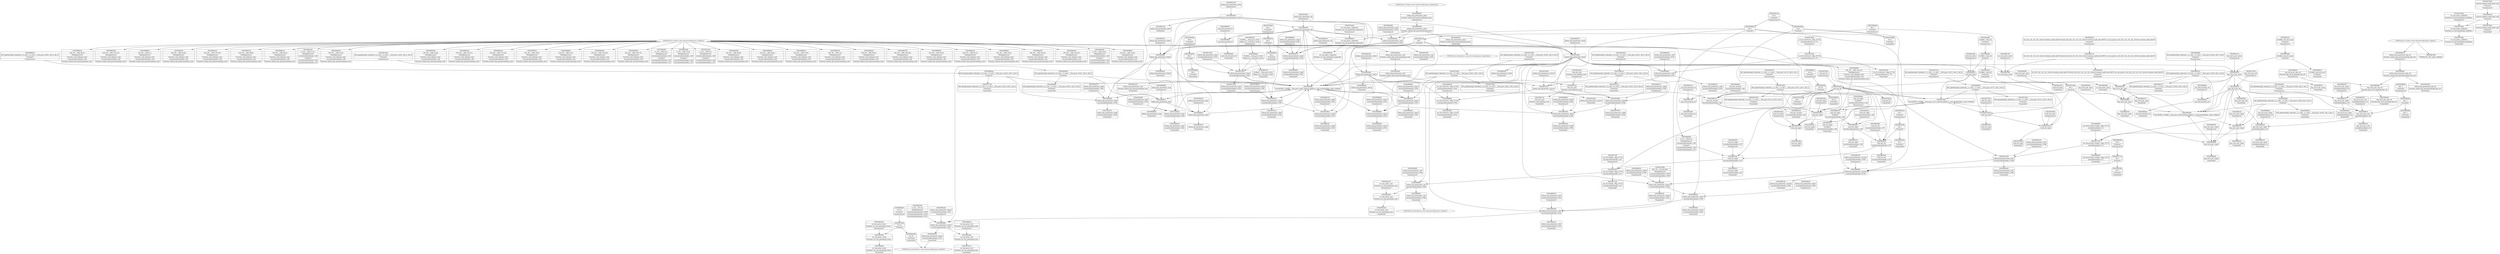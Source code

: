 digraph {
	CE0x5968280 [shape=record,shape=Mrecord,label="{CE0x5968280|i64*_getelementptr_inbounds_(_2_x_i64_,_2_x_i64_*___llvm_gcov_ctr422,_i64_0,_i64_0)|*Constant*|*SummSource*}"]
	CE0x5991bb0 [shape=record,shape=Mrecord,label="{CE0x5991bb0|i32_0|*Constant*}"]
	CE0x7018250 [shape=record,shape=Mrecord,label="{CE0x7018250|selinux_key_permission:_tmp7|security/selinux/hooks.c,5784}"]
	CE0x597d050 [shape=record,shape=Mrecord,label="{CE0x597d050|cred_sid:_tmp1|*SummSource*}"]
	CE0x5998f00 [shape=record,shape=Mrecord,label="{CE0x5998f00|_ret_i32_%retval.0,_!dbg_!27729|security/selinux/hooks.c,5792}"]
	CE0x599a260 [shape=record,shape=Mrecord,label="{CE0x599a260|selinux_key_permission:_call1|security/selinux/hooks.c,5788|*SummSink*}"]
	CE0x59b2d40 [shape=record,shape=Mrecord,label="{CE0x59b2d40|cred_sid:_tmp4|*LoadInst*|security/selinux/hooks.c,196|*SummSource*}"]
	CE0x5985220 [shape=record,shape=Mrecord,label="{CE0x5985220|selinux_key_permission:_cmp|security/selinux/hooks.c,5783}"]
	CE0x5971d50 [shape=record,shape=Mrecord,label="{CE0x5971d50|key_ref_to_ptr:_bb|*SummSource*}"]
	CE0x5995fa0 [shape=record,shape=Mrecord,label="{CE0x5995fa0|selinux_key_permission:_call3|security/selinux/hooks.c,5791}"]
	CE0x596ccd0 [shape=record,shape=Mrecord,label="{CE0x596ccd0|avc_has_perm:_ssid|Function::avc_has_perm&Arg::ssid::|*SummSink*}"]
	CE0x59b8d40 [shape=record,shape=Mrecord,label="{CE0x59b8d40|_call_void_mcount()_#3}"]
	CE0x59b5de0 [shape=record,shape=Mrecord,label="{CE0x59b5de0|i64*_getelementptr_inbounds_(_2_x_i64_,_2_x_i64_*___llvm_gcov_ctr422,_i64_0,_i64_1)|*Constant*}"]
	CE0x5985f10 [shape=record,shape=Mrecord,label="{CE0x5985f10|i32_22|*Constant*|*SummSink*}"]
	CE0x59b9160 [shape=record,shape=Mrecord,label="{CE0x59b9160|key_ref_to_ptr:_tmp4|include/linux/key.h,116|*SummSource*}"]
	CE0x59b58c0 [shape=record,shape=Mrecord,label="{CE0x59b58c0|key_ref_to_ptr:_tmp1}"]
	CE0x762a570 [shape=record,shape=Mrecord,label="{CE0x762a570|selinux_key_permission:_tmp6|security/selinux/hooks.c,5784|*SummSource*}"]
	"CONST[source:1(input),value:2(dynamic)][purpose:{object}]"
	CE0x5991d70 [shape=record,shape=Mrecord,label="{CE0x5991d70|cred_sid:_tmp3}"]
	CE0x5964ae0 [shape=record,shape=Mrecord,label="{CE0x5964ae0|i64_1|*Constant*|*SummSource*}"]
	CE0x5965ab0 [shape=record,shape=Mrecord,label="{CE0x5965ab0|COLLAPSED:_GCMRE___llvm_gcov_ctr421_internal_global_6_x_i64_zeroinitializer:_elem_0:default:}"]
	CE0x5991430 [shape=record,shape=Mrecord,label="{CE0x5991430|i64*_getelementptr_inbounds_(_2_x_i64_,_2_x_i64_*___llvm_gcov_ctr131,_i64_0,_i64_1)|*Constant*|*SummSource*}"]
	CE0x5985e50 [shape=record,shape=Mrecord,label="{CE0x5985e50|i32_22|*Constant*}"]
	CE0x5995780 [shape=record,shape=Mrecord,label="{CE0x5995780|0:_i32,_:_CR_0,4_|*MultipleSource*|security/selinux/hooks.c,5789|security/selinux/hooks.c,5789|security/selinux/hooks.c,5791}"]
	CE0x597eb30 [shape=record,shape=Mrecord,label="{CE0x597eb30|i64*_getelementptr_inbounds_(_6_x_i64_,_6_x_i64_*___llvm_gcov_ctr421,_i64_0,_i64_0)|*Constant*|*SummSource*}"]
	CE0x596d370 [shape=record,shape=Mrecord,label="{CE0x596d370|i64_2|*Constant*}"]
	CE0x5970e10 [shape=record,shape=Mrecord,label="{CE0x5970e10|selinux_key_permission:_tmp4|security/selinux/hooks.c,5783|*SummSink*}"]
	CE0x596fd70 [shape=record,shape=Mrecord,label="{CE0x596fd70|GLOBAL:_key_ref_to_ptr|*Constant*|*SummSink*}"]
	CE0x59960d0 [shape=record,shape=Mrecord,label="{CE0x59960d0|selinux_key_permission:_call3|security/selinux/hooks.c,5791|*SummSource*}"]
	CE0x59b8ec0 [shape=record,shape=Mrecord,label="{CE0x59b8ec0|_call_void_mcount()_#3|*SummSink*}"]
	CE0x596c530 [shape=record,shape=Mrecord,label="{CE0x596c530|selinux_key_permission:_tmp5|security/selinux/hooks.c,5783|*SummSource*}"]
	CE0x5983380 [shape=record,shape=Mrecord,label="{CE0x5983380|avc_has_perm:_entry}"]
	CE0x59b3e40 [shape=record,shape=Mrecord,label="{CE0x59b3e40|i32_1|*Constant*|*SummSink*}"]
	CE0x5963d90 [shape=record,shape=Mrecord,label="{CE0x5963d90|selinux_key_permission:_cmp|security/selinux/hooks.c,5783|*SummSource*}"]
	CE0x59921c0 [shape=record,shape=Mrecord,label="{CE0x59921c0|_call_void_mcount()_#3|*SummSource*}"]
	CE0x59b8720 [shape=record,shape=Mrecord,label="{CE0x59b8720|key_ref_to_ptr:_tmp4|include/linux/key.h,116}"]
	CE0x597c830 [shape=record,shape=Mrecord,label="{CE0x597c830|i64*_getelementptr_inbounds_(_2_x_i64_,_2_x_i64_*___llvm_gcov_ctr131,_i64_0,_i64_1)|*Constant*|*SummSink*}"]
	CE0x59758e0 [shape=record,shape=Mrecord,label="{CE0x59758e0|i64_2|*Constant*|*SummSource*}"]
	CE0x596c280 [shape=record,shape=Mrecord,label="{CE0x596c280|4:_i32,_:_CRE_12,16_|*MultipleSource*|security/selinux/hooks.c,196|*LoadInst*|security/selinux/hooks.c,196|security/selinux/hooks.c,197}"]
	CE0x59b6ba0 [shape=record,shape=Mrecord,label="{CE0x59b6ba0|key_ref_to_ptr:_tmp5|include/linux/key.h,116|*SummSource*}"]
	CE0x59a0d80 [shape=record,shape=Mrecord,label="{CE0x59a0d80|GLOBAL:_cred_sid|*Constant*|*SummSource*}"]
	CE0x59b5e50 [shape=record,shape=Mrecord,label="{CE0x59b5e50|i64*_getelementptr_inbounds_(_2_x_i64_,_2_x_i64_*___llvm_gcov_ctr422,_i64_0,_i64_1)|*Constant*|*SummSource*}"]
	CE0x59b8900 [shape=record,shape=Mrecord,label="{CE0x59b8900|key_ref_to_ptr:_tmp3}"]
	CE0x59790c0 [shape=record,shape=Mrecord,label="{CE0x59790c0|cred_sid:_bb|*SummSource*}"]
	CE0x59b5070 [shape=record,shape=Mrecord,label="{CE0x59b5070|i64*_getelementptr_inbounds_(_2_x_i64_,_2_x_i64_*___llvm_gcov_ctr422,_i64_0,_i64_0)|*Constant*}"]
	CE0x5970c30 [shape=record,shape=Mrecord,label="{CE0x5970c30|i64_1|*Constant*|*SummSink*}"]
	CE0x5974290 [shape=record,shape=Mrecord,label="{CE0x5974290|COLLAPSED:_GCMRE___llvm_gcov_ctr131_internal_global_2_x_i64_zeroinitializer:_elem_0:default:}"]
	CE0x5969c00 [shape=record,shape=Mrecord,label="{CE0x5969c00|selinux_key_permission:_tmp10|security/selinux/hooks.c,5789|*SummSink*}"]
	CE0x5964820 [shape=record,shape=Mrecord,label="{CE0x5964820|_call_void_mcount()_#3}"]
	CE0x598a400 [shape=record,shape=Mrecord,label="{CE0x598a400|128:_i8*,_:_CRE_72,80_|*MultipleSource*|Function::cred_sid&Arg::cred::|security/selinux/hooks.c,196|Function::selinux_key_permission&Arg::cred::}"]
	CE0x59b50e0 [shape=record,shape=Mrecord,label="{CE0x59b50e0|key_ref_to_ptr:_bb|*SummSink*}"]
	CE0x59b8970 [shape=record,shape=Mrecord,label="{CE0x59b8970|key_ref_to_ptr:_tmp3|*SummSource*}"]
	CE0x597eee0 [shape=record,shape=Mrecord,label="{CE0x597eee0|selinux_key_permission:_if.end}"]
	CE0x5961690 [shape=record,shape=Mrecord,label="{CE0x5961690|selinux_key_permission:_bb}"]
	CE0x59639a0 [shape=record,shape=Mrecord,label="{CE0x59639a0|selinux_key_permission:_tmp1|*SummSource*}"]
	CE0x59634d0 [shape=record,shape=Mrecord,label="{CE0x59634d0|selinux_key_permission:_return}"]
	CE0x596fe00 [shape=record,shape=Mrecord,label="{CE0x596fe00|selinux_key_permission:_key_ref|Function::selinux_key_permission&Arg::key_ref::}"]
	CE0x59b62e0 [shape=record,shape=Mrecord,label="{CE0x59b62e0|i64_-2|*Constant*}"]
	CE0x5990ea0 [shape=record,shape=Mrecord,label="{CE0x5990ea0|avc_has_perm:_tsid|Function::avc_has_perm&Arg::tsid::|*SummSource*}"]
	CE0x5989360 [shape=record,shape=Mrecord,label="{CE0x5989360|128:_i8*,_:_CRE_24,28_|*MultipleSource*|Function::cred_sid&Arg::cred::|security/selinux/hooks.c,196|Function::selinux_key_permission&Arg::cred::}"]
	CE0x59b4f10 [shape=record,shape=Mrecord,label="{CE0x59b4f10|cred_sid:_tmp6|security/selinux/hooks.c,197|*SummSink*}"]
	CE0x5972be0 [shape=record,shape=Mrecord,label="{CE0x5972be0|_ret_i32_%retval.0,_!dbg_!27728|security/selinux/avc.c,775|*SummSource*}"]
	CE0x5998e90 [shape=record,shape=Mrecord,label="{CE0x5998e90|i64*_getelementptr_inbounds_(_2_x_i64_,_2_x_i64_*___llvm_gcov_ctr131,_i64_0,_i64_0)|*Constant*}"]
	CE0x59667a0 [shape=record,shape=Mrecord,label="{CE0x59667a0|GLOBAL:___llvm_gcov_ctr421|Global_var:__llvm_gcov_ctr421|*SummSink*}"]
	CE0x5971bc0 [shape=record,shape=Mrecord,label="{CE0x5971bc0|selinux_key_permission:_tmp3|security/selinux/hooks.c,5783}"]
	CE0x5992290 [shape=record,shape=Mrecord,label="{CE0x5992290|_call_void_mcount()_#3|*SummSink*}"]
	CE0x59b5170 [shape=record,shape=Mrecord,label="{CE0x59b5170|i64*_getelementptr_inbounds_(_2_x_i64_,_2_x_i64_*___llvm_gcov_ctr422,_i64_0,_i64_0)|*Constant*|*SummSink*}"]
	CE0x59651c0 [shape=record,shape=Mrecord,label="{CE0x59651c0|i64_1|*Constant*}"]
	CE0x59a3210 [shape=record,shape=Mrecord,label="{CE0x59a3210|selinux_key_permission:_cred|Function::selinux_key_permission&Arg::cred::|*SummSink*}"]
	CE0x59804e0 [shape=record,shape=Mrecord,label="{CE0x59804e0|selinux_key_permission:_tmp7|security/selinux/hooks.c,5784|*SummSink*}"]
	CE0x5968e40 [shape=record,shape=Mrecord,label="{CE0x5968e40|_call_void_mcount()_#3|*SummSource*}"]
	CE0x5995470 [shape=record,shape=Mrecord,label="{CE0x5995470|selinux_key_permission:_sid2|security/selinux/hooks.c,5791|*SummSource*}"]
	CE0x5983090 [shape=record,shape=Mrecord,label="{CE0x5983090|i16_43|*Constant*|*SummSink*}"]
	CE0x59b6c30 [shape=record,shape=Mrecord,label="{CE0x59b6c30|key_ref_to_ptr:_tmp5|include/linux/key.h,116|*SummSink*}"]
	CE0x5963840 [shape=record,shape=Mrecord,label="{CE0x5963840|i64_0|*Constant*|*SummSource*}"]
	CE0x5985640 [shape=record,shape=Mrecord,label="{CE0x5985640|selinux_key_permission:_tmp|*SummSink*}"]
	CE0x5976790 [shape=record,shape=Mrecord,label="{CE0x5976790|selinux_key_permission:_tmp8|security/selinux/hooks.c,5786|*SummSink*}"]
	CE0x599e8f0 [shape=record,shape=Mrecord,label="{CE0x599e8f0|selinux_key_permission:_call|security/selinux/hooks.c,5786}"]
	CE0x59952d0 [shape=record,shape=Mrecord,label="{CE0x59952d0|selinux_key_permission:_sid2|security/selinux/hooks.c,5791}"]
	CE0x598ab40 [shape=record,shape=Mrecord,label="{CE0x598ab40|128:_i8*,_:_CRE_104,112_|*MultipleSource*|Function::cred_sid&Arg::cred::|security/selinux/hooks.c,196|Function::selinux_key_permission&Arg::cred::}"]
	CE0x599a180 [shape=record,shape=Mrecord,label="{CE0x599a180|selinux_key_permission:_call1|security/selinux/hooks.c,5788|*SummSource*}"]
	CE0x597a1e0 [shape=record,shape=Mrecord,label="{CE0x597a1e0|i64*_getelementptr_inbounds_(_2_x_i64_,_2_x_i64_*___llvm_gcov_ctr131,_i64_0,_i64_0)|*Constant*|*SummSource*}"]
	CE0x598ad10 [shape=record,shape=Mrecord,label="{CE0x598ad10|128:_i8*,_:_CRE_112,120_|*MultipleSource*|Function::cred_sid&Arg::cred::|security/selinux/hooks.c,196|Function::selinux_key_permission&Arg::cred::}"]
	CE0x5964b90 [shape=record,shape=Mrecord,label="{CE0x5964b90|_call_void_mcount()_#3|*SummSink*}"]
	CE0x762a470 [shape=record,shape=Mrecord,label="{CE0x762a470|selinux_key_permission:_tmp6|security/selinux/hooks.c,5784|*SummSink*}"]
	CE0x595a550 [shape=record,shape=Mrecord,label="{CE0x595a550|selinux_key_permission:_key_ref|Function::selinux_key_permission&Arg::key_ref::|*SummSink*}"]
	CE0x59b3040 [shape=record,shape=Mrecord,label="{CE0x59b3040|cred_sid:_sid|security/selinux/hooks.c,197|*SummSource*}"]
	CE0x5989750 [shape=record,shape=Mrecord,label="{CE0x5989750|128:_i8*,_:_CRE_36,40_|*MultipleSource*|Function::cred_sid&Arg::cred::|security/selinux/hooks.c,196|Function::selinux_key_permission&Arg::cred::}"]
	CE0x59b8a80 [shape=record,shape=Mrecord,label="{CE0x59b8a80|key_ref_to_ptr:_tmp3|*SummSink*}"]
	CE0x5982f20 [shape=record,shape=Mrecord,label="{CE0x5982f20|i16_43|*Constant*|*SummSource*}"]
	CE0x5966500 [shape=record,shape=Mrecord,label="{CE0x5966500|selinux_key_permission:_perm|Function::selinux_key_permission&Arg::perm::|*SummSource*}"]
	CE0x5969a60 [shape=record,shape=Mrecord,label="{CE0x5969a60|selinux_key_permission:_tmp10|security/selinux/hooks.c,5789}"]
	CE0x599c560 [shape=record,shape=Mrecord,label="{CE0x599c560|selinux_key_permission:_tmp9|security/selinux/hooks.c,5786}"]
	CE0x5972860 [shape=record,shape=Mrecord,label="{CE0x5972860|avc_has_perm:_auditdata|Function::avc_has_perm&Arg::auditdata::|*SummSink*}"]
	CE0x5968f60 [shape=record,shape=Mrecord,label="{CE0x5968f60|_ret_%struct.key*_%tmp5,_!dbg_!27715|include/linux/key.h,116|*SummSource*}"]
	CE0x5978af0 [shape=record,shape=Mrecord,label="{CE0x5978af0|_ret_i32_%retval.0,_!dbg_!27729|security/selinux/hooks.c,5792|*SummSink*}"]
	CE0x5984060 [shape=record,shape=Mrecord,label="{CE0x5984060|GLOBAL:_key_ref_to_ptr|*Constant*}"]
	CE0x5986860 [shape=record,shape=Mrecord,label="{CE0x5986860|128:_i8*,_:_CRE_8,16_|*MultipleSource*|Function::cred_sid&Arg::cred::|security/selinux/hooks.c,196|Function::selinux_key_permission&Arg::cred::}"]
	CE0x5962670 [shape=record,shape=Mrecord,label="{CE0x5962670|selinux_key_permission:_if.end|*SummSource*}"]
	CE0x59711f0 [shape=record,shape=Mrecord,label="{CE0x59711f0|_ret_i32_%tmp6,_!dbg_!27716|security/selinux/hooks.c,197|*SummSource*}"]
	CE0x596fc10 [shape=record,shape=Mrecord,label="{CE0x596fc10|GLOBAL:_key_ref_to_ptr|*Constant*|*SummSource*}"]
	CE0x59b5850 [shape=record,shape=Mrecord,label="{CE0x59b5850|i64*_getelementptr_inbounds_(_2_x_i64_,_2_x_i64_*___llvm_gcov_ctr422,_i64_0,_i64_1)|*Constant*|*SummSink*}"]
	CE0x5966ef0 [shape=record,shape=Mrecord,label="{CE0x5966ef0|key_ref_to_ptr:_key_ref|Function::key_ref_to_ptr&Arg::key_ref::|*SummSink*}"]
	CE0x5984190 [shape=record,shape=Mrecord,label="{CE0x5984190|key_ref_to_ptr:_entry}"]
	CE0x59691a0 [shape=record,shape=Mrecord,label="{CE0x59691a0|selinux_key_permission:_key_ref|Function::selinux_key_permission&Arg::key_ref::|*SummSource*}"]
	CE0x5998450 [shape=record,shape=Mrecord,label="{CE0x5998450|selinux_key_permission:_tmp13|security/selinux/hooks.c,5792|*SummSource*}"]
	CE0x59b57c0 [shape=record,shape=Mrecord,label="{CE0x59b57c0|key_ref_to_ptr:_tmp|*SummSink*}"]
	CE0x596fe70 [shape=record,shape=Mrecord,label="{CE0x596fe70|key_ref_to_ptr:_entry|*SummSink*}"]
	CE0x5986130 [shape=record,shape=Mrecord,label="{CE0x5986130|i32_1|*Constant*|*SummSource*}"]
	CE0x596cc30 [shape=record,shape=Mrecord,label="{CE0x596cc30|avc_has_perm:_ssid|Function::avc_has_perm&Arg::ssid::|*SummSource*}"]
	CE0x595ab50 [shape=record,shape=Mrecord,label="{CE0x595ab50|i64_0|*Constant*}"]
	CE0x59b4c50 [shape=record,shape=Mrecord,label="{CE0x59b4c50|key_ref_to_ptr:_bb}"]
	"CONST[source:1(input),value:2(dynamic)][purpose:{subject}]"
	CE0x59958b0 [shape=record,shape=Mrecord,label="{CE0x59958b0|selinux_key_permission:_tmp12|security/selinux/hooks.c,5791}"]
	CE0x5970630 [shape=record,shape=Mrecord,label="{CE0x5970630|selinux_key_permission:_bb|*SummSource*}"]
	CE0x5983760 [shape=record,shape=Mrecord,label="{CE0x5983760|avc_has_perm:_entry|*SummSource*}"]
	CE0x5986260 [shape=record,shape=Mrecord,label="{CE0x5986260|cred_sid:_security|security/selinux/hooks.c,196|*SummSource*}"]
	CE0x59919a0 [shape=record,shape=Mrecord,label="{CE0x59919a0|cred_sid:_tmp2|*SummSink*}"]
	CE0x59b6460 [shape=record,shape=Mrecord,label="{CE0x59b6460|i64_-2|*Constant*|*SummSource*}"]
	CE0x595b650 [shape=record,shape=Mrecord,label="{CE0x595b650|i64_0|*Constant*|*SummSink*}"]
	CE0x59b2600 [shape=record,shape=Mrecord,label="{CE0x59b2600|128:_i8*,_:_CRE_152,160_|*MultipleSource*|Function::cred_sid&Arg::cred::|security/selinux/hooks.c,196|Function::selinux_key_permission&Arg::cred::}"]
	CE0x59b3cc0 [shape=record,shape=Mrecord,label="{CE0x59b3cc0|cred_sid:_tmp5|security/selinux/hooks.c,196|*SummSink*}"]
	CE0x59b29a0 [shape=record,shape=Mrecord,label="{CE0x59b29a0|128:_i8*,_:_CRE_168,176_|*MultipleSource*|Function::cred_sid&Arg::cred::|security/selinux/hooks.c,196|Function::selinux_key_permission&Arg::cred::}"]
	CE0x5961c00 [shape=record,shape=Mrecord,label="{CE0x5961c00|selinux_key_permission:_entry|*SummSink*}"]
	CE0x59b9200 [shape=record,shape=Mrecord,label="{CE0x59b9200|key_ref_to_ptr:_tmp4|include/linux/key.h,116|*SummSink*}"]
	CE0x5972960 [shape=record,shape=Mrecord,label="{CE0x5972960|avc_has_perm:_auditdata|Function::avc_has_perm&Arg::auditdata::}"]
	CE0x597a840 [shape=record,shape=Mrecord,label="{CE0x597a840|i64*_getelementptr_inbounds_(_6_x_i64_,_6_x_i64_*___llvm_gcov_ctr421,_i64_0,_i64_5)|*Constant*}"]
	CE0x59717b0 [shape=record,shape=Mrecord,label="{CE0x59717b0|i64*_getelementptr_inbounds_(_6_x_i64_,_6_x_i64_*___llvm_gcov_ctr421,_i64_0,_i64_3)|*Constant*|*SummSink*}"]
	CE0x598b0b0 [shape=record,shape=Mrecord,label="{CE0x598b0b0|128:_i8*,_:_CRE_128,136_|*MultipleSource*|Function::cred_sid&Arg::cred::|security/selinux/hooks.c,196|Function::selinux_key_permission&Arg::cred::}"]
	CE0x5968810 [shape=record,shape=Mrecord,label="{CE0x5968810|selinux_key_permission:_tmp}"]
	CE0x59a2070 [shape=record,shape=Mrecord,label="{CE0x59a2070|cred_sid:_entry|*SummSink*}"]
	CE0x597a400 [shape=record,shape=Mrecord,label="{CE0x597a400|selinux_key_permission:_retval.0|*SummSource*}"]
	CE0x5965060 [shape=record,shape=Mrecord,label="{CE0x5965060|selinux_key_permission:_perm|Function::selinux_key_permission&Arg::perm::}"]
	CE0x5968d90 [shape=record,shape=Mrecord,label="{CE0x5968d90|selinux_key_permission:_tmp|*SummSource*}"]
	CE0x5976de0 [shape=record,shape=Mrecord,label="{CE0x5976de0|i32_0|*Constant*|*SummSink*}"]
	CE0x59688c0 [shape=record,shape=Mrecord,label="{CE0x59688c0|selinux_key_permission:_tmp1}"]
	CE0x596b950 [shape=record,shape=Mrecord,label="{CE0x596b950|i64*_getelementptr_inbounds_(_6_x_i64_,_6_x_i64_*___llvm_gcov_ctr421,_i64_0,_i64_0)|*Constant*}"]
	CE0x599d6f0 [shape=record,shape=Mrecord,label="{CE0x599d6f0|selinux_key_permission:_tmp9|security/selinux/hooks.c,5786|*SummSource*}"]
	CE0x5992150 [shape=record,shape=Mrecord,label="{CE0x5992150|_call_void_mcount()_#3}"]
	CE0x599fb00 [shape=record,shape=Mrecord,label="{CE0x599fb00|selinux_key_permission:_call|security/selinux/hooks.c,5786|*SummSink*}"]
	CE0x596a3c0 [shape=record,shape=Mrecord,label="{CE0x596a3c0|selinux_key_permission:_sid2|security/selinux/hooks.c,5791|*SummSink*}"]
	CE0x597d290 [shape=record,shape=Mrecord,label="{CE0x597d290|cred_sid:_tmp1|*SummSink*}"]
	CE0x59b8330 [shape=record,shape=Mrecord,label="{CE0x59b8330|key_ref_to_ptr:_tmp2}"]
	CE0x596ce60 [shape=record,shape=Mrecord,label="{CE0x596ce60|avc_has_perm:_tclass|Function::avc_has_perm&Arg::tclass::}"]
	CE0x59860c0 [shape=record,shape=Mrecord,label="{CE0x59860c0|i32_22|*Constant*|*SummSource*}"]
	CE0x59a31a0 [shape=record,shape=Mrecord,label="{CE0x59a31a0|cred_sid:_cred|Function::cred_sid&Arg::cred::}"]
	CE0x59b8db0 [shape=record,shape=Mrecord,label="{CE0x59b8db0|_call_void_mcount()_#3|*SummSource*}"]
	CE0x5966d80 [shape=record,shape=Mrecord,label="{CE0x5966d80|key_ref_to_ptr:_key_ref|Function::key_ref_to_ptr&Arg::key_ref::}"]
	CE0x5961300 [shape=record,shape=Mrecord,label="{CE0x5961300|selinux_key_permission:_entry|*SummSource*}"]
	CE0x5994fe0 [shape=record,shape=Mrecord,label="{CE0x5994fe0|selinux_key_permission:_tmp11|security/selinux/hooks.c,5789|*SummSink*}"]
	CE0x597c8a0 [shape=record,shape=Mrecord,label="{CE0x597c8a0|i64_1|*Constant*}"]
	CE0x59b7080 [shape=record,shape=Mrecord,label="{CE0x59b7080|VOIDTB_TE:_CE2:_elem_0:default:}"]
	CE0x596bdf0 [shape=record,shape=Mrecord,label="{CE0x596bdf0|4:_i32,_:_CRE_8,12_|*MultipleSource*|security/selinux/hooks.c,196|*LoadInst*|security/selinux/hooks.c,196|security/selinux/hooks.c,197}"]
	CE0x59b5b20 [shape=record,shape=Mrecord,label="{CE0x59b5b20|key_ref_to_ptr:_tmp1|*SummSink*}"]
	CE0x596c7c0 [shape=record,shape=Mrecord,label="{CE0x596c7c0|cred_sid:_cred|Function::cred_sid&Arg::cred::|*SummSink*}"]
	CE0x597c910 [shape=record,shape=Mrecord,label="{CE0x597c910|cred_sid:_tmp1}"]
	CE0x596cb60 [shape=record,shape=Mrecord,label="{CE0x596cb60|avc_has_perm:_ssid|Function::avc_has_perm&Arg::ssid::}"]
	CE0x5966d10 [shape=record,shape=Mrecord,label="{CE0x5966d10|key_ref_to_ptr:_key_ref|Function::key_ref_to_ptr&Arg::key_ref::|*SummSource*}"]
	CE0x59b3460 [shape=record,shape=Mrecord,label="{CE0x59b3460|4:_i32,_:_CRE_16,20_|*MultipleSource*|security/selinux/hooks.c,196|*LoadInst*|security/selinux/hooks.c,196|security/selinux/hooks.c,197}"]
	CE0x5971dc0 [shape=record,shape=Mrecord,label="{CE0x5971dc0|4:_i32,_:_CRE_0,4_|*MultipleSource*|security/selinux/hooks.c,196|*LoadInst*|security/selinux/hooks.c,196|security/selinux/hooks.c,197}"]
	CE0x598a5d0 [shape=record,shape=Mrecord,label="{CE0x598a5d0|128:_i8*,_:_CRE_80,88_|*MultipleSource*|Function::cred_sid&Arg::cred::|security/selinux/hooks.c,196|Function::selinux_key_permission&Arg::cred::}"]
	CE0x599a110 [shape=record,shape=Mrecord,label="{CE0x599a110|key_ref_to_ptr:_entry|*SummSource*}"]
	CE0x5989920 [shape=record,shape=Mrecord,label="{CE0x5989920|128:_i8*,_:_CRE_40,44_|*MultipleSource*|Function::cred_sid&Arg::cred::|security/selinux/hooks.c,196|Function::selinux_key_permission&Arg::cred::}"]
	CE0x5986d10 [shape=record,shape=Mrecord,label="{CE0x5986d10|128:_i8*,_:_CRE_16,20_|*MultipleSource*|Function::cred_sid&Arg::cred::|security/selinux/hooks.c,196|Function::selinux_key_permission&Arg::cred::}"]
	CE0x59b6760 [shape=record,shape=Mrecord,label="{CE0x59b6760|key_ref_to_ptr:_and|include/linux/key.h,116|*SummSource*}"]
	CE0x5986780 [shape=record,shape=Mrecord,label="{CE0x5986780|128:_i8*,_:_CRE_4,8_|*MultipleSource*|Function::cred_sid&Arg::cred::|security/selinux/hooks.c,196|Function::selinux_key_permission&Arg::cred::}"]
	CE0x598a060 [shape=record,shape=Mrecord,label="{CE0x598a060|128:_i8*,_:_CRE_56,64_|*MultipleSource*|Function::cred_sid&Arg::cred::|security/selinux/hooks.c,196|Function::selinux_key_permission&Arg::cred::}"]
	CE0x59655e0 [shape=record,shape=Mrecord,label="{CE0x59655e0|selinux_key_permission:_if.then|*SummSource*}"]
	CE0x5969b30 [shape=record,shape=Mrecord,label="{CE0x5969b30|selinux_key_permission:_tmp10|security/selinux/hooks.c,5789|*SummSource*}"]
	CE0x5976800 [shape=record,shape=Mrecord,label="{CE0x5976800|selinux_key_permission:_tmp8|security/selinux/hooks.c,5786}"]
	CE0x59b6a20 [shape=record,shape=Mrecord,label="{CE0x59b6a20|key_ref_to_ptr:_tmp5|include/linux/key.h,116}"]
	CE0x5256030 [shape=record,shape=Mrecord,label="{CE0x5256030|i64*_getelementptr_inbounds_(_6_x_i64_,_6_x_i64_*___llvm_gcov_ctr421,_i64_0,_i64_4)|*Constant*|*SummSource*}"]
	CE0x597d3f0 [shape=record,shape=Mrecord,label="{CE0x597d3f0|i64*_getelementptr_inbounds_(_2_x_i64_,_2_x_i64_*___llvm_gcov_ctr131,_i64_0,_i64_1)|*Constant*}"]
	CE0x59b27d0 [shape=record,shape=Mrecord,label="{CE0x59b27d0|128:_i8*,_:_CRE_160,168_|*MultipleSource*|Function::cred_sid&Arg::cred::|security/selinux/hooks.c,196|Function::selinux_key_permission&Arg::cred::}"]
	CE0x59b3a50 [shape=record,shape=Mrecord,label="{CE0x59b3a50|i32_1|*Constant*}"]
	CE0x596ced0 [shape=record,shape=Mrecord,label="{CE0x596ced0|avc_has_perm:_tclass|Function::avc_has_perm&Arg::tclass::|*SummSource*}"]
	CE0x59b3ed0 [shape=record,shape=Mrecord,label="{CE0x59b3ed0|cred_sid:_sid|security/selinux/hooks.c,197|*SummSink*}"]
	CE0x5990e30 [shape=record,shape=Mrecord,label="{CE0x5990e30|avc_has_perm:_requested|Function::avc_has_perm&Arg::requested::|*SummSink*}"]
	CE0x5995aa0 [shape=record,shape=Mrecord,label="{CE0x5995aa0|selinux_key_permission:_tmp12|security/selinux/hooks.c,5791|*SummSource*}"]
	CE0x59684a0 [shape=record,shape=Mrecord,label="{CE0x59684a0|i64*_getelementptr_inbounds_(_6_x_i64_,_6_x_i64_*___llvm_gcov_ctr421,_i64_0,_i64_3)|*Constant*}"]
	CE0x5976b50 [shape=record,shape=Mrecord,label="{CE0x5976b50|selinux_key_permission:_tmp4|security/selinux/hooks.c,5783|*SummSource*}"]
	CE0x59b8410 [shape=record,shape=Mrecord,label="{CE0x59b8410|key_ref_to_ptr:_tmp2|*SummSink*}"]
	"CONST[source:0(mediator),value:0(static)][purpose:{operation}]"
	CE0x59726e0 [shape=record,shape=Mrecord,label="{CE0x59726e0|%struct.common_audit_data*_null|*Constant*|*SummSink*}"]
	CE0x5989e90 [shape=record,shape=Mrecord,label="{CE0x5989e90|128:_i8*,_:_CRE_52,56_|*MultipleSource*|Function::cred_sid&Arg::cred::|security/selinux/hooks.c,196|Function::selinux_key_permission&Arg::cred::}"]
	CE0x6d3ddf0 [shape=record,shape=Mrecord,label="{CE0x6d3ddf0|selinux_key_permission:_tmp7|security/selinux/hooks.c,5784|*SummSource*}"]
	CE0x59b4df0 [shape=record,shape=Mrecord,label="{CE0x59b4df0|cred_sid:_tmp6|security/selinux/hooks.c,197|*SummSource*}"]
	CE0x59b2f10 [shape=record,shape=Mrecord,label="{CE0x59b2f10|cred_sid:_tmp4|*LoadInst*|security/selinux/hooks.c,196|*SummSink*}"]
	CE0x596ef80 [shape=record,shape=Mrecord,label="{CE0x596ef80|i64*_getelementptr_inbounds_(_6_x_i64_,_6_x_i64_*___llvm_gcov_ctr421,_i64_0,_i64_0)|*Constant*|*SummSink*}"]
	CE0x59b83a0 [shape=record,shape=Mrecord,label="{CE0x59b83a0|key_ref_to_ptr:_tmp2|*SummSource*}"]
	CE0x5974300 [shape=record,shape=Mrecord,label="{CE0x5974300|cred_sid:_tmp|*SummSource*}"]
	CE0x596cf40 [shape=record,shape=Mrecord,label="{CE0x596cf40|avc_has_perm:_tclass|Function::avc_has_perm&Arg::tclass::|*SummSink*}"]
	CE0x5983860 [shape=record,shape=Mrecord,label="{CE0x5983860|avc_has_perm:_entry|*SummSink*}"]
	CE0x5966240 [shape=record,shape=Mrecord,label="{CE0x5966240|i32_0|*Constant*}"]
	CE0x598b150 [shape=record,shape=Mrecord,label="{CE0x598b150|selinux_key_permission:_tmp8|security/selinux/hooks.c,5786|*SummSource*}"]
	CE0x5971500 [shape=record,shape=Mrecord,label="{CE0x5971500|selinux_key_permission:_tmp3|security/selinux/hooks.c,5783|*SummSink*}"]
	CE0x59a4320 [shape=record,shape=Mrecord,label="{CE0x59a4320|cred_sid:_cred|Function::cred_sid&Arg::cred::|*SummSource*}"]
	CE0x5966e80 [shape=record,shape=Mrecord,label="{CE0x5966e80|i32_5|*Constant*|*SummSource*}"]
	CE0x5991eb0 [shape=record,shape=Mrecord,label="{CE0x5991eb0|cred_sid:_tmp3|*SummSink*}"]
	CE0x5963e40 [shape=record,shape=Mrecord,label="{CE0x5963e40|selinux_key_permission:_return|*SummSource*}"]
	CE0x59b5930 [shape=record,shape=Mrecord,label="{CE0x59b5930|key_ref_to_ptr:_tmp1|*SummSource*}"]
	CE0x598a230 [shape=record,shape=Mrecord,label="{CE0x598a230|128:_i8*,_:_CRE_64,72_|*MultipleSource*|Function::cred_sid&Arg::cred::|security/selinux/hooks.c,196|Function::selinux_key_permission&Arg::cred::}"]
	CE0x5963b70 [shape=record,shape=Mrecord,label="{CE0x5963b70|selinux_key_permission:_tmp2|security/selinux/hooks.c,5783}"]
	CE0x5998b20 [shape=record,shape=Mrecord,label="{CE0x5998b20|selinux_key_permission:_tmp14|security/selinux/hooks.c,5792|*SummSource*}"]
	CE0x5989260 [shape=record,shape=Mrecord,label="{CE0x5989260|128:_i8*,_:_CRE_20,24_|*MultipleSource*|Function::cred_sid&Arg::cred::|security/selinux/hooks.c,196|Function::selinux_key_permission&Arg::cred::}"]
	CE0x59b3940 [shape=record,shape=Mrecord,label="{CE0x59b3940|cred_sid:_tmp5|security/selinux/hooks.c,196}"]
	CE0x59722d0 [shape=record,shape=Mrecord,label="{CE0x59722d0|avc_has_perm:_requested|Function::avc_has_perm&Arg::requested::|*SummSource*}"]
	CE0x59b66c0 [shape=record,shape=Mrecord,label="{CE0x59b66c0|key_ref_to_ptr:_and|include/linux/key.h,116}"]
	CE0x596f100 [shape=record,shape=Mrecord,label="{CE0x596f100|selinux_key_permission:_tmp5|security/selinux/hooks.c,5783|*SummSink*}"]
	CE0x5994f10 [shape=record,shape=Mrecord,label="{CE0x5994f10|selinux_key_permission:_tmp11|security/selinux/hooks.c,5789|*SummSource*}"]
	CE0x59b6590 [shape=record,shape=Mrecord,label="{CE0x59b6590|i64_-2|*Constant*|*SummSink*}"]
	CE0x5964f00 [shape=record,shape=Mrecord,label="{CE0x5964f00|selinux_key_permission:_tmp2|security/selinux/hooks.c,5783|*SummSink*}"]
	CE0x5995dc0 [shape=record,shape=Mrecord,label="{CE0x5995dc0|selinux_key_permission:_tmp12|security/selinux/hooks.c,5791|*SummSink*}"]
	CE0x5991930 [shape=record,shape=Mrecord,label="{CE0x5991930|cred_sid:_tmp2|*SummSource*}"]
	CE0x59710e0 [shape=record,shape=Mrecord,label="{CE0x59710e0|selinux_key_permission:_call1|security/selinux/hooks.c,5788}"]
	CE0x5977f80 [shape=record,shape=Mrecord,label="{CE0x5977f80|i64*_getelementptr_inbounds_(_6_x_i64_,_6_x_i64_*___llvm_gcov_ctr421,_i64_0,_i64_5)|*Constant*|*SummSink*}"]
	CE0x5986330 [shape=record,shape=Mrecord,label="{CE0x5986330|cred_sid:_security|security/selinux/hooks.c,196|*SummSink*}"]
	CE0x59739b0 [shape=record,shape=Mrecord,label="{CE0x59739b0|200:_i8*,_:_CR_200,208_|*MultipleSource*|security/selinux/hooks.c,5788|security/selinux/hooks.c,5789}"]
	CE0x59b2b70 [shape=record,shape=Mrecord,label="{CE0x59b2b70|cred_sid:_tmp4|*LoadInst*|security/selinux/hooks.c,196}"]
	CE0x598a970 [shape=record,shape=Mrecord,label="{CE0x598a970|128:_i8*,_:_CRE_96,104_|*MultipleSource*|Function::cred_sid&Arg::cred::|security/selinux/hooks.c,196|Function::selinux_key_permission&Arg::cred::}"]
	CE0x59984c0 [shape=record,shape=Mrecord,label="{CE0x59984c0|selinux_key_permission:_tmp13|security/selinux/hooks.c,5792|*SummSink*}"]
	CE0x59b2430 [shape=record,shape=Mrecord,label="{CE0x59b2430|128:_i8*,_:_CRE_144,152_|*MultipleSource*|Function::cred_sid&Arg::cred::|security/selinux/hooks.c,196|Function::selinux_key_permission&Arg::cred::}"]
	CE0x5972520 [shape=record,shape=Mrecord,label="{CE0x5972520|_ret_i32_%retval.0,_!dbg_!27728|security/selinux/avc.c,775}"]
	CE0x59b3600 [shape=record,shape=Mrecord,label="{CE0x59b3600|4:_i32,_:_CRE_20,24_|*MultipleSource*|security/selinux/hooks.c,196|*LoadInst*|security/selinux/hooks.c,196|security/selinux/hooks.c,197}"]
	CE0x59602a0 [shape=record,shape=Mrecord,label="{CE0x59602a0|selinux_key_permission:_tmp4|security/selinux/hooks.c,5783}"]
	CE0x5989620 [shape=record,shape=Mrecord,label="{CE0x5989620|128:_i8*,_:_CRE_32,36_|*MultipleSource*|Function::cred_sid&Arg::cred::|security/selinux/hooks.c,196|Function::selinux_key_permission&Arg::cred::}"]
	CE0x59847e0 [shape=record,shape=Mrecord,label="{CE0x59847e0|selinux_key_permission:_security|security/selinux/hooks.c,5789|*SummSink*}"]
	CE0x5968ce0 [shape=record,shape=Mrecord,label="{CE0x5968ce0|GLOBAL:___llvm_gcov_ctr421|Global_var:__llvm_gcov_ctr421}"]
	CE0x5969ca0 [shape=record,shape=Mrecord,label="{CE0x5969ca0|i32_(i32,_i32,_i16,_i32,_%struct.common_audit_data*)*_bitcast_(i32_(i32,_i32,_i16,_i32,_%struct.common_audit_data.495*)*_avc_has_perm_to_i32_(i32,_i32,_i16,_i32,_%struct.common_audit_data*)*)|*Constant*|*SummSource*}"]
	CE0x5984720 [shape=record,shape=Mrecord,label="{CE0x5984720|selinux_key_permission:_security|security/selinux/hooks.c,5789|*SummSource*}"]
	CE0x5994e40 [shape=record,shape=Mrecord,label="{CE0x5994e40|selinux_key_permission:_tmp11|security/selinux/hooks.c,5789}"]
	CE0x597a580 [shape=record,shape=Mrecord,label="{CE0x597a580|selinux_key_permission:_retval.0|*SummSink*}"]
	CE0x598b250 [shape=record,shape=Mrecord,label="{CE0x598b250|selinux_key_permission:_tmp9|security/selinux/hooks.c,5786|*SummSink*}"]
	CE0x5996200 [shape=record,shape=Mrecord,label="{CE0x5996200|selinux_key_permission:_call3|security/selinux/hooks.c,5791|*SummSink*}"]
	CE0x5999030 [shape=record,shape=Mrecord,label="{CE0x5999030|_ret_i32_%retval.0,_!dbg_!27729|security/selinux/hooks.c,5792|*SummSource*}"]
	CE0x597a0e0 [shape=record,shape=Mrecord,label="{CE0x597a0e0|i64*_getelementptr_inbounds_(_2_x_i64_,_2_x_i64_*___llvm_gcov_ctr131,_i64_0,_i64_0)|*Constant*|*SummSink*}"]
	"CONST[source:0(mediator),value:2(dynamic)][purpose:{subject}]"
	CE0x5978e30 [shape=record,shape=Mrecord,label="{CE0x5978e30|cred_sid:_bb}"]
	CE0x5971b50 [shape=record,shape=Mrecord,label="{CE0x5971b50|selinux_key_permission:_tmp3|security/selinux/hooks.c,5783|*SummSource*}"]
	CE0x597a900 [shape=record,shape=Mrecord,label="{CE0x597a900|i64*_getelementptr_inbounds_(_6_x_i64_,_6_x_i64_*___llvm_gcov_ctr421,_i64_0,_i64_5)|*Constant*|*SummSource*}"]
	"CONST[source:1(input),value:2(dynamic)][purpose:{operation}]"
	CE0x596d140 [shape=record,shape=Mrecord,label="{CE0x596d140|%struct.common_audit_data*_null|*Constant*}"]
	CE0x59b9310 [shape=record,shape=Mrecord,label="{CE0x59b9310|key_ref_to_ptr:_and|include/linux/key.h,116|*SummSink*}"]
	CE0x59a42b0 [shape=record,shape=Mrecord,label="{CE0x59a42b0|_ret_i32_%tmp6,_!dbg_!27716|security/selinux/hooks.c,197}"]
	CE0x5983ad0 [shape=record,shape=Mrecord,label="{CE0x5983ad0|avc_has_perm:_tsid|Function::avc_has_perm&Arg::tsid::}"]
	CE0x59b37a0 [shape=record,shape=Mrecord,label="{CE0x59b37a0|cred_sid:_tmp6|security/selinux/hooks.c,197}"]
	CE0x5977350 [shape=record,shape=Mrecord,label="{CE0x5977350|_ret_%struct.key*_%tmp5,_!dbg_!27715|include/linux/key.h,116}"]
	CE0x59a1f90 [shape=record,shape=Mrecord,label="{CE0x59a1f90|cred_sid:_entry|*SummSource*}"]
	CE0x5974c10 [shape=record,shape=Mrecord,label="{CE0x5974c10|avc_has_perm:_tsid|Function::avc_has_perm&Arg::tsid::|*SummSink*}"]
	CE0x5963b00 [shape=record,shape=Mrecord,label="{CE0x5963b00|i64_2|*Constant*|*SummSink*}"]
	CE0x59894c0 [shape=record,shape=Mrecord,label="{CE0x59894c0|128:_i8*,_:_CRE_28,32_|*MultipleSource*|Function::cred_sid&Arg::cred::|security/selinux/hooks.c,196|Function::selinux_key_permission&Arg::cred::}"]
	CE0x59b4030 [shape=record,shape=Mrecord,label="{CE0x59b4030|cred_sid:_sid|security/selinux/hooks.c,197}"]
	CE0x599e9d0 [shape=record,shape=Mrecord,label="{CE0x599e9d0|selinux_key_permission:_call|security/selinux/hooks.c,5786|*SummSource*}"]
	CE0x59b5410 [shape=record,shape=Mrecord,label="{CE0x59b5410|key_ref_to_ptr:_tmp}"]
	CE0x59b2260 [shape=record,shape=Mrecord,label="{CE0x59b2260|128:_i8*,_:_CRE_136,144_|*MultipleSource*|Function::cred_sid&Arg::cred::|security/selinux/hooks.c,196|Function::selinux_key_permission&Arg::cred::}"]
	CE0x5971320 [shape=record,shape=Mrecord,label="{CE0x5971320|_ret_i32_%tmp6,_!dbg_!27716|security/selinux/hooks.c,197|*SummSink*}"]
	CE0x5966450 [shape=record,shape=Mrecord,label="{CE0x5966450|GLOBAL:___llvm_gcov_ctr421|Global_var:__llvm_gcov_ctr421|*SummSource*}"]
	CE0x596e610 [shape=record,shape=Mrecord,label="{CE0x596e610|selinux_key_permission:_bb|*SummSink*}"]
	CE0x5998640 [shape=record,shape=Mrecord,label="{CE0x5998640|selinux_key_permission:_tmp14|security/selinux/hooks.c,5792|*SummSink*}"]
	CE0x5986600 [shape=record,shape=Mrecord,label="{CE0x5986600|128:_i8*,_:_CRE_0,4_|*MultipleSource*|Function::cred_sid&Arg::cred::|security/selinux/hooks.c,196|Function::selinux_key_permission&Arg::cred::}"]
	CE0x5989af0 [shape=record,shape=Mrecord,label="{CE0x5989af0|128:_i8*,_:_CRE_44,48_|*MultipleSource*|Function::cred_sid&Arg::cred::|security/selinux/hooks.c,196|Function::selinux_key_permission&Arg::cred::}"]
	CE0x596db00 [shape=record,shape=Mrecord,label="{CE0x596db00|selinux_key_permission:_tmp2|security/selinux/hooks.c,5783|*SummSource*}"]
	CE0x59918c0 [shape=record,shape=Mrecord,label="{CE0x59918c0|cred_sid:_tmp2}"]
	CE0x597d8c0 [shape=record,shape=Mrecord,label="{CE0x597d8c0|selinux_key_permission:_tmp5|security/selinux/hooks.c,5783}"]
	CE0x5963000 [shape=record,shape=Mrecord,label="{CE0x5963000|selinux_key_permission:_entry}"]
	CE0x5977110 [shape=record,shape=Mrecord,label="{CE0x5977110|i32_5|*Constant*}"]
	CE0x5967fe0 [shape=record,shape=Mrecord,label="{CE0x5967fe0|cred_sid:_tmp|*SummSink*}"]
	CE0x59823f0 [shape=record,shape=Mrecord,label="{CE0x59823f0|i32_5|*Constant*|*SummSink*}"]
	CE0x5966030 [shape=record,shape=Mrecord,label="{CE0x5966030|selinux_key_permission:_if.then|*SummSink*}"]
	CE0x597e870 [shape=record,shape=Mrecord,label="{CE0x597e870|selinux_key_permission:_cmp|security/selinux/hooks.c,5783|*SummSink*}"]
	CE0x5995710 [shape=record,shape=Mrecord,label="{CE0x5995710|i32_(i32,_i32,_i16,_i32,_%struct.common_audit_data*)*_bitcast_(i32_(i32,_i32,_i16,_i32,_%struct.common_audit_data.495*)*_avc_has_perm_to_i32_(i32,_i32,_i16,_i32,_%struct.common_audit_data*)*)|*Constant*}"]
	CE0x596d220 [shape=record,shape=Mrecord,label="{CE0x596d220|avc_has_perm:_requested|Function::avc_has_perm&Arg::requested::}"]
	CE0x5972dc0 [shape=record,shape=Mrecord,label="{CE0x5972dc0|_ret_i32_%retval.0,_!dbg_!27728|security/selinux/avc.c,775|*SummSink*}"]
	CE0x5968a20 [shape=record,shape=Mrecord,label="{CE0x5968a20|selinux_key_permission:_perm|Function::selinux_key_permission&Arg::perm::|*SummSink*}"]
	CE0x59603f0 [shape=record,shape=Mrecord,label="{CE0x59603f0|selinux_key_permission:_if.end|*SummSink*}"]
	CE0x598aee0 [shape=record,shape=Mrecord,label="{CE0x598aee0|128:_i8*,_:_CRE_120,128_|*MultipleSource*|Function::cred_sid&Arg::cred::|security/selinux/hooks.c,196|Function::selinux_key_permission&Arg::cred::}"]
	CE0x5998960 [shape=record,shape=Mrecord,label="{CE0x5998960|selinux_key_permission:_tmp14|security/selinux/hooks.c,5792}"]
	CE0x598a7a0 [shape=record,shape=Mrecord,label="{CE0x598a7a0|128:_i8*,_:_CRE_88,89_|*MultipleSource*|Function::cred_sid&Arg::cred::|security/selinux/hooks.c,196|Function::selinux_key_permission&Arg::cred::}"]
	CE0x762a400 [shape=record,shape=Mrecord,label="{CE0x762a400|selinux_key_permission:_tmp6|security/selinux/hooks.c,5784}"]
	"CONST[source:0(mediator),value:2(dynamic)][purpose:{object}]"
	CE0x59729d0 [shape=record,shape=Mrecord,label="{CE0x59729d0|avc_has_perm:_auditdata|Function::avc_has_perm&Arg::auditdata::|*SummSource*}"]
	CE0x59846b0 [shape=record,shape=Mrecord,label="{CE0x59846b0|selinux_key_permission:_security|security/selinux/hooks.c,5789}"]
	CE0x5979240 [shape=record,shape=Mrecord,label="{CE0x5979240|cred_sid:_bb|*SummSink*}"]
	CE0x596bd80 [shape=record,shape=Mrecord,label="{CE0x596bd80|4:_i32,_:_CRE_4,8_|*MultipleSource*|security/selinux/hooks.c,196|*LoadInst*|security/selinux/hooks.c,196|security/selinux/hooks.c,197}"]
	CE0x5991de0 [shape=record,shape=Mrecord,label="{CE0x5991de0|cred_sid:_tmp3|*SummSource*}"]
	CE0x5968ad0 [shape=record,shape=Mrecord,label="{CE0x5968ad0|selinux_key_permission:_return|*SummSink*}"]
	CE0x5974c80 [shape=record,shape=Mrecord,label="{CE0x5974c80|i16_43|*Constant*}"]
	CE0x5964fb0 [shape=record,shape=Mrecord,label="{CE0x5964fb0|selinux_key_permission:_if.then}"]
	CE0x59861a0 [shape=record,shape=Mrecord,label="{CE0x59861a0|cred_sid:_security|security/selinux/hooks.c,196}"]
	CE0x5963c30 [shape=record,shape=Mrecord,label="{CE0x5963c30|i32_0|*Constant*|*SummSource*}"]
	CE0x5972590 [shape=record,shape=Mrecord,label="{CE0x5972590|%struct.common_audit_data*_null|*Constant*|*SummSource*}"]
	CE0x59b3b70 [shape=record,shape=Mrecord,label="{CE0x59b3b70|cred_sid:_tmp5|security/selinux/hooks.c,196|*SummSource*}"]
	CE0x59b5480 [shape=record,shape=Mrecord,label="{CE0x59b5480|COLLAPSED:_GCMRE___llvm_gcov_ctr422_internal_global_2_x_i64_zeroinitializer:_elem_0:default:}"]
	CE0x59a0d10 [shape=record,shape=Mrecord,label="{CE0x59a0d10|cred_sid:_entry}"]
	CE0x5974220 [shape=record,shape=Mrecord,label="{CE0x5974220|cred_sid:_tmp}"]
	CE0x59685a0 [shape=record,shape=Mrecord,label="{CE0x59685a0|i64*_getelementptr_inbounds_(_6_x_i64_,_6_x_i64_*___llvm_gcov_ctr421,_i64_0,_i64_3)|*Constant*|*SummSource*}"]
	CE0x59983e0 [shape=record,shape=Mrecord,label="{CE0x59983e0|selinux_key_permission:_tmp13|security/selinux/hooks.c,5792}"]
	CE0x59a1f20 [shape=record,shape=Mrecord,label="{CE0x59a1f20|GLOBAL:_cred_sid|*Constant*|*SummSink*}"]
	CE0x5989cc0 [shape=record,shape=Mrecord,label="{CE0x5989cc0|128:_i8*,_:_CRE_48,52_|*MultipleSource*|Function::cred_sid&Arg::cred::|security/selinux/hooks.c,196|Function::selinux_key_permission&Arg::cred::}"]
	CE0x5965d70 [shape=record,shape=Mrecord,label="{CE0x5965d70|selinux_key_permission:_tmp1|*SummSink*}"]
	CE0x78d8a10 [shape=record,shape=Mrecord,label="{CE0x78d8a10|i64*_getelementptr_inbounds_(_6_x_i64_,_6_x_i64_*___llvm_gcov_ctr421,_i64_0,_i64_4)|*Constant*}"]
	CE0x5976720 [shape=record,shape=Mrecord,label="{CE0x5976720|i64*_getelementptr_inbounds_(_6_x_i64_,_6_x_i64_*___llvm_gcov_ctr421,_i64_0,_i64_4)|*Constant*|*SummSink*}"]
	CE0x59833f0 [shape=record,shape=Mrecord,label="{CE0x59833f0|i32_(i32,_i32,_i16,_i32,_%struct.common_audit_data*)*_bitcast_(i32_(i32,_i32,_i16,_i32,_%struct.common_audit_data.495*)*_avc_has_perm_to_i32_(i32,_i32,_i16,_i32,_%struct.common_audit_data*)*)|*Constant*|*SummSink*}"]
	CE0x5972b70 [shape=record,shape=Mrecord,label="{CE0x5972b70|selinux_key_permission:_retval.0}"]
	CE0x59a2000 [shape=record,shape=Mrecord,label="{CE0x59a2000|selinux_key_permission:_cred|Function::selinux_key_permission&Arg::cred::}"]
	CE0x59b54f0 [shape=record,shape=Mrecord,label="{CE0x59b54f0|key_ref_to_ptr:_tmp|*SummSource*}"]
	CE0x59a30a0 [shape=record,shape=Mrecord,label="{CE0x59a30a0|selinux_key_permission:_cred|Function::selinux_key_permission&Arg::cred::|*SummSource*}"]
	CE0x5980cd0 [shape=record,shape=Mrecord,label="{CE0x5980cd0|_ret_%struct.key*_%tmp5,_!dbg_!27715|include/linux/key.h,116|*SummSink*}"]
	CE0x599e960 [shape=record,shape=Mrecord,label="{CE0x599e960|GLOBAL:_cred_sid|*Constant*}"]
	CE0x59b4c50 -> CE0x59b8900
	CE0x5995710 -> CE0x5983380
	CE0x596fe00 -> CE0x595a550
	CE0x5985e50 -> CE0x59861a0
	CE0x596ce60 -> CE0x596cf40
	"CONST[source:1(input),value:2(dynamic)][purpose:{subject}]" -> CE0x5986d10
	CE0x59a31a0 -> CE0x596c7c0
	CE0x5998e90 -> CE0x5974220
	CE0x5965ab0 -> CE0x59602a0
	CE0x59634d0 -> CE0x5965ab0
	CE0x59685a0 -> CE0x59684a0
	CE0x59711f0 -> CE0x59a42b0
	CE0x5972b70 -> CE0x597a580
	CE0x5969ca0 -> CE0x5995710
	CE0x762a570 -> CE0x762a400
	"CONST[source:1(input),value:2(dynamic)][purpose:{subject}]" -> CE0x59b27d0
	CE0x5976b50 -> CE0x59602a0
	CE0x596bd80 -> CE0x59b37a0
	CE0x59710e0 -> CE0x59846b0
	CE0x596c530 -> CE0x597d8c0
	"CONST[source:1(input),value:2(dynamic)][purpose:{subject}]" -> CE0x598a7a0
	CE0x5961300 -> CE0x5963000
	CE0x5978e30 -> CE0x59b3940
	"CONST[source:1(input),value:2(dynamic)][purpose:{subject}]" -> CE0x596bd80
	CE0x5961690 -> CE0x597d8c0
	CE0x59b5e50 -> CE0x59b5de0
	CE0x5256030 -> CE0x78d8a10
	CE0x5976800 -> CE0x599c560
	CE0x5961690 -> CE0x5971bc0
	"CONST[source:1(input),value:2(dynamic)][purpose:{subject}]" -> CE0x5989360
	CE0x59684a0 -> CE0x5965ab0
	CE0x59b2d40 -> CE0x59b2b70
	"CONST[source:1(input),value:2(dynamic)][purpose:{subject}]" -> CE0x5986860
	CE0x596d370 -> CE0x5963b00
	CE0x5995fa0 -> CE0x5972b70
	CE0x5995470 -> CE0x59952d0
	CE0x597eee0 -> CE0x5984190
	CE0x5974c80 -> CE0x5983090
	CE0x59a4320 -> CE0x59a31a0
	CE0x5974220 -> CE0x597c910
	CE0x5972520 -> CE0x5972dc0
	CE0x762a400 -> CE0x7018250
	CE0x596cc30 -> CE0x596cb60
	CE0x5983090 -> "CONST[source:0(mediator),value:2(dynamic)][purpose:{object}]"
	CE0x599fb00 -> "CONST[source:0(mediator),value:2(dynamic)][purpose:{subject}]"
	CE0x597d3f0 -> CE0x597c830
	"CONST[source:1(input),value:2(dynamic)][purpose:{subject}]" -> CE0x5989e90
	CE0x59b6ba0 -> CE0x59b6a20
	CE0x5968810 -> CE0x59688c0
	CE0x5974220 -> CE0x5967fe0
	CE0x59b5de0 -> CE0x59b5850
	CE0x59b62e0 -> CE0x59b6590
	CE0x59a0d10 -> CE0x5974220
	CE0x5972590 -> CE0x596d140
	CE0x59602a0 -> CE0x5970e10
	CE0x596ced0 -> CE0x596ce60
	CE0x59651c0 -> CE0x597d8c0
	CE0x59634d0 -> CE0x5998f00
	CE0x59655e0 -> CE0x5964fb0
	CE0x59651c0 -> CE0x59688c0
	CE0x59651c0 -> CE0x5970c30
	CE0x59958b0 -> CE0x5983ad0
	CE0x5991bb0 -> CE0x59861a0
	CE0x5963b70 -> CE0x5964f00
	CE0x59b4c50 -> CE0x59b8330
	CE0x5964fb0 -> CE0x7018250
	CE0x5985220 -> CE0x597e870
	CE0x59651c0 -> CE0x7018250
	CE0x59b4c50 -> CE0x59b8d40
	CE0x5966d80 -> CE0x59b8720
	CE0x59860c0 -> CE0x5985e50
	CE0x599e8f0 -> CE0x596cb60
	CE0x59a0d10 -> CE0x5974290
	CE0x59739b0 -> CE0x5969a60
	CE0x59710e0 -> CE0x599a260
	CE0x599e8f0 -> CE0x599fb00
	CE0x59b83a0 -> CE0x59b8330
	CE0x59983e0 -> CE0x59984c0
	CE0x5985220 -> CE0x5964fb0
	CE0x59b5070 -> CE0x59b5480
	CE0x5969b30 -> CE0x5969a60
	CE0x5994f10 -> CE0x5994e40
	"CONST[source:1(input),value:2(dynamic)][purpose:{subject}]" -> CE0x598a400
	CE0x59a2000 -> CE0x59a3210
	CE0x5971bc0 -> CE0x5971500
	CE0x5994e40 -> CE0x59952d0
	CE0x5963000 -> CE0x597eee0
	CE0x59b4c50 -> CE0x59b5480
	CE0x5965ab0 -> CE0x5968810
	CE0x5978e30 -> CE0x59b4030
	CE0x599c560 -> CE0x598b250
	CE0x597c910 -> CE0x5974290
	CE0x5965ab0 -> CE0x5976800
	CE0x59a0d10 -> CE0x597c910
	CE0x597eee0 -> CE0x599e8f0
	CE0x59a0d10 -> CE0x5978e30
	CE0x596b950 -> CE0x5968810
	CE0x5991de0 -> CE0x5991d70
	CE0x5965ab0 -> CE0x59983e0
	CE0x5991430 -> CE0x597d3f0
	"CONST[source:1(input),value:2(dynamic)][purpose:{subject}]" -> CE0x598a060
	CE0x59b4c50 -> CE0x59b6a20
	CE0x59b37a0 -> CE0x59b4f10
	CE0x5966d10 -> CE0x5966d80
	CE0x597eee0 -> CE0x59710e0
	CE0x5984190 -> CE0x59b5480
	CE0x5968d90 -> CE0x5968810
	CE0x5978e30 -> CE0x59b2b70
	CE0x59a0d10 -> CE0x59a2070
	CE0x597eee0 -> CE0x5995fa0
	CE0x59688c0 -> CE0x5965ab0
	CE0x5964fb0 -> CE0x762a400
	CE0x597c8a0 -> CE0x59b8900
	CE0x5991930 -> CE0x59918c0
	CE0x597eb30 -> CE0x596b950
	"CONST[source:1(input),value:2(dynamic)][purpose:{subject}]" -> CE0x59894c0
	CE0x59b5410 -> CE0x59b58c0
	CE0x59b8d40 -> CE0x59b8ec0
	"CONST[source:1(input),value:2(dynamic)][purpose:{object}]" -> CE0x59b7080
	CE0x59846b0 -> CE0x59847e0
	CE0x5991bb0 -> CE0x59b4030
	CE0x5966d80 -> CE0x5966ef0
	CE0x5964ae0 -> CE0x597c8a0
	CE0x597eee0 -> CE0x59603f0
	CE0x5961690 -> CE0x5963b70
	CE0x595ab50 -> CE0x595b650
	CE0x5991d70 -> CE0x5974290
	CE0x59b4c50 -> CE0x5977350
	CE0x5972b70 -> CE0x5998f00
	CE0x5992150 -> CE0x5992290
	CE0x5983380 -> CE0x5983860
	CE0x5985220 -> CE0x5963b70
	CE0x5969a60 -> CE0x5994e40
	CE0x5995aa0 -> CE0x59958b0
	CE0x59639a0 -> CE0x59688c0
	CE0x5961690 -> CE0x5964820
	"CONST[source:1(input),value:2(dynamic)][purpose:{subject}]" -> CE0x596bdf0
	"CONST[source:1(input),value:2(dynamic)][purpose:{subject}]" -> CE0x598a230
	CE0x59722d0 -> CE0x596d220
	CE0x5971bc0 -> CE0x5965ab0
	CE0x5977350 -> CE0x5980cd0
	CE0x59b5de0 -> CE0x59b5480
	CE0x597a840 -> CE0x59983e0
	CE0x78d8a10 -> CE0x5965ab0
	"CONST[source:1(input),value:2(dynamic)][purpose:{subject}]" -> CE0x59b29a0
	CE0x597eee0 -> CE0x599c560
	CE0x59b5070 -> CE0x59b5170
	CE0x5978e30 -> CE0x5992150
	CE0x59952d0 -> CE0x596a3c0
	CE0x5984720 -> CE0x59846b0
	CE0x59b4c50 -> CE0x59b50e0
	CE0x5991bb0 -> CE0x5976de0
	CE0x59a1f90 -> CE0x59a0d10
	CE0x59634d0 -> CE0x5968ad0
	CE0x5963000 -> CE0x59688c0
	CE0x5965060 -> CE0x596d220
	CE0x5961690 -> CE0x596e610
	CE0x5966240 -> CE0x5976de0
	CE0x59b5930 -> CE0x59b58c0
	CE0x59958b0 -> CE0x5995dc0
	CE0x5998450 -> CE0x59983e0
	CE0x5974290 -> CE0x59918c0
	CE0x59b3a50 -> CE0x59b4030
	CE0x597d8c0 -> CE0x5965ab0
	CE0x5978e30 -> CE0x59a42b0
	CE0x5986260 -> CE0x59861a0
	CE0x5963e40 -> CE0x59634d0
	CE0x5961690 -> CE0x5985220
	"CONST[source:1(input),value:2(dynamic)][purpose:{operation}]" -> CE0x5966500
	CE0x5961690 -> CE0x5964fb0
	CE0x59634d0 -> CE0x5972b70
	CE0x5961690 -> CE0x5965ab0
	CE0x59b8db0 -> CE0x59b8d40
	CE0x78d8a10 -> CE0x5976800
	CE0x5966500 -> CE0x5965060
	CE0x5977110 -> CE0x59846b0
	"CONST[source:1(input),value:2(dynamic)][purpose:{subject}]" -> CE0x5989cc0
	CE0x5998960 -> CE0x5998640
	CE0x7018250 -> CE0x5965ab0
	CE0x59b3040 -> CE0x59b4030
	CE0x5963000 -> CE0x5961690
	CE0x59691a0 -> CE0x596fe00
	CE0x599d6f0 -> CE0x599c560
	CE0x762a400 -> CE0x762a470
	CE0x5984190 -> CE0x59b5410
	CE0x5966240 -> CE0x5985220
	CE0x5972520 -> CE0x5995fa0
	CE0x596b950 -> CE0x5965ab0
	CE0x5964820 -> CE0x5964b90
	CE0x5976800 -> CE0x5976790
	CE0x5964ae0 -> CE0x59651c0
	CE0x5978e30 -> CE0x5991d70
	"CONST[source:1(input),value:2(dynamic)][purpose:{object}]" -> CE0x59691a0
	CE0x597a840 -> CE0x5977f80
	CE0x596db00 -> CE0x5963b70
	CE0x59651c0 -> CE0x599c560
	CE0x599a110 -> CE0x5984190
	CE0x59a42b0 -> CE0x5971320
	CE0x59b5de0 -> CE0x59b8330
	CE0x5984060 -> CE0x596fd70
	CE0x5978e30 -> CE0x59861a0
	CE0x5963000 -> CE0x5968810
	CE0x5990ea0 -> CE0x5983ad0
	CE0x5964fb0 -> CE0x5965ab0
	CE0x596fe00 -> CE0x5966d80
	CE0x597a400 -> CE0x5972b70
	"CONST[source:1(input),value:2(dynamic)][purpose:{subject}]" -> CE0x5989260
	CE0x59b3b70 -> CE0x59b3940
	CE0x597d3f0 -> CE0x5974290
	"CONST[source:1(input),value:2(dynamic)][purpose:{subject}]" -> CE0x5986780
	CE0x597c910 -> CE0x597d290
	CE0x5983ad0 -> CE0x5974c10
	CE0x59b8330 -> CE0x59b8410
	CE0x59b3a50 -> CE0x59b3e40
	CE0x597eee0 -> CE0x59a0d10
	CE0x5998b20 -> CE0x5998960
	"CONST[source:1(input),value:2(dynamic)][purpose:{subject}]" -> CE0x59a30a0
	CE0x5963840 -> CE0x595ab50
	CE0x5984060 -> CE0x5984190
	CE0x597eee0 -> CE0x5994e40
	CE0x597a1e0 -> CE0x5998e90
	CE0x5961690 -> CE0x59602a0
	CE0x5963b70 -> CE0x5971bc0
	CE0x5961690 -> CE0x597eee0
	CE0x59b8900 -> CE0x59b5480
	CE0x59a42b0 -> CE0x599e8f0
	CE0x5995780 -> CE0x59958b0
	CE0x59b6760 -> CE0x59b66c0
	CE0x59b58c0 -> CE0x59b5b20
	CE0x5962670 -> CE0x597eee0
	CE0x59b5410 -> CE0x59b57c0
	CE0x5984190 -> CE0x59b4c50
	CE0x5965060 -> CE0x5985220
	CE0x59758e0 -> CE0x596d370
	"CONST[source:1(input),value:2(dynamic)][purpose:{subject}]" -> CE0x59b2600
	CE0x596d220 -> CE0x5990e30
	CE0x59729d0 -> CE0x5972960
	CE0x5971bc0 -> CE0x59602a0
	CE0x5978e30 -> CE0x59b37a0
	CE0x59684a0 -> CE0x59717b0
	"CONST[source:1(input),value:2(dynamic)][purpose:{subject}]" -> CE0x5989af0
	CE0x5971b50 -> CE0x5971bc0
	CE0x5972be0 -> CE0x5972520
	CE0x597c8a0 -> CE0x59b58c0
	CE0x5968a20 -> "CONST[source:0(mediator),value:0(static)][purpose:{operation}]"
	CE0x59634d0 -> CE0x5998960
	CE0x5991d70 -> CE0x5991eb0
	CE0x597a840 -> CE0x5965ab0
	CE0x59b62e0 -> CE0x59b66c0
	CE0x5963c30 -> CE0x5966240
	CE0x599e9d0 -> CE0x599e8f0
	CE0x5977110 -> CE0x59823f0
	CE0x5985e50 -> CE0x5985f10
	CE0x59b6a20 -> CE0x59b6c30
	CE0x5966240 -> CE0x5972b70
	CE0x5963d90 -> CE0x5985220
	"CONST[source:1(input),value:2(dynamic)][purpose:{subject}]" -> CE0x598a970
	CE0x59a31a0 -> CE0x59861a0
	CE0x59b8970 -> CE0x59b8900
	CE0x5977350 -> CE0x59710e0
	CE0x5978e30 -> CE0x59918c0
	CE0x596d370 -> CE0x5963b70
	CE0x59861a0 -> CE0x59b2b70
	CE0x59b5070 -> CE0x59b5410
	CE0x59b5480 -> CE0x59b5410
	CE0x598b0b0 -> CE0x59b2b70
	CE0x5974290 -> CE0x5974220
	CE0x5994e40 -> CE0x5994fe0
	CE0x5995dc0 -> "CONST[source:0(mediator),value:2(dynamic)][purpose:{object}]"
	CE0x59b8720 -> CE0x59b66c0
	CE0x59b66c0 -> CE0x59b9310
	CE0x597d8c0 -> CE0x596f100
	"CONST[source:1(input),value:2(dynamic)][purpose:{subject}]" -> CE0x5971dc0
	CE0x59684a0 -> CE0x762a400
	"CONST[source:1(input),value:2(dynamic)][purpose:{subject}]" -> CE0x598ad10
	CE0x59b2b70 -> CE0x59b3940
	CE0x5998e90 -> CE0x597a0e0
	CE0x5968ce0 -> CE0x59667a0
	CE0x597c8a0 -> CE0x5970c30
	CE0x59b58c0 -> CE0x59b5480
	CE0x5963000 -> CE0x5964fb0
	CE0x59b3940 -> CE0x59b3cc0
	CE0x595ab50 -> CE0x5971bc0
	CE0x59688c0 -> CE0x5965d70
	CE0x5968810 -> CE0x5985640
	"CONST[source:1(input),value:2(dynamic)][purpose:{subject}]" -> CE0x59b2260
	CE0x5983760 -> CE0x5983380
	CE0x5965ab0 -> CE0x762a400
	CE0x5968280 -> CE0x59b5070
	CE0x59b4c50 -> CE0x59b8720
	CE0x597a900 -> CE0x597a840
	"CONST[source:1(input),value:2(dynamic)][purpose:{subject}]" -> CE0x5989750
	CE0x59983e0 -> CE0x5998960
	CE0x597c8a0 -> CE0x5991d70
	CE0x597eee0 -> CE0x5969a60
	"CONST[source:1(input),value:2(dynamic)][purpose:{subject}]" -> CE0x598aee0
	CE0x59b66c0 -> CE0x59b6a20
	CE0x5963000 -> CE0x59634d0
	CE0x59a30a0 -> CE0x59a2000
	CE0x59634d0 -> CE0x59983e0
	CE0x5966e80 -> CE0x5977110
	CE0x596d140 -> CE0x59726e0
	CE0x59b2b70 -> CE0x59b2f10
	CE0x597eee0 -> CE0x59958b0
	"CONST[source:1(input),value:2(dynamic)][purpose:{subject}]" -> CE0x59b2430
	CE0x5965060 -> CE0x5968a20
	"CONST[source:1(input),value:2(dynamic)][purpose:{subject}]" -> CE0x59b3600
	CE0x5964fb0 -> CE0x5966030
	CE0x59602a0 -> CE0x597d8c0
	CE0x59b8330 -> CE0x59b8900
	CE0x59921c0 -> CE0x5992150
	CE0x597eee0 -> CE0x59846b0
	CE0x5966240 -> CE0x59846b0
	CE0x599e960 -> CE0x59a1f20
	CE0x59b37a0 -> CE0x59a42b0
	CE0x597c8a0 -> CE0x597c910
	CE0x5978e30 -> CE0x5979240
	CE0x5982f20 -> CE0x5974c80
	CE0x5968e40 -> CE0x5964820
	CE0x5978e30 -> CE0x5974290
	CE0x5984190 -> CE0x596fe70
	CE0x59b4df0 -> CE0x59b37a0
	"CONST[source:1(input),value:2(dynamic)][purpose:{subject}]" -> CE0x5986600
	CE0x597eee0 -> CE0x5976800
	CE0x599c560 -> CE0x5965ab0
	CE0x5974300 -> CE0x5974220
	CE0x5974c80 -> CE0x596ce60
	CE0x59b5480 -> CE0x59b8330
	CE0x5970630 -> CE0x5961690
	CE0x5968f60 -> CE0x5977350
	CE0x59952d0 -> CE0x59958b0
	CE0x59b9160 -> CE0x59b8720
	"CONST[source:1(input),value:2(dynamic)][purpose:{subject}]" -> CE0x598ab40
	"CONST[source:1(input),value:2(dynamic)][purpose:{subject}]" -> CE0x598b0b0
	CE0x5966450 -> CE0x5968ce0
	CE0x5998960 -> CE0x5965ab0
	CE0x59918c0 -> CE0x59919a0
	CE0x596d140 -> CE0x5972960
	"CONST[source:1(input),value:2(dynamic)][purpose:{subject}]" -> CE0x596c280
	CE0x5995710 -> CE0x59833f0
	"CONST[source:1(input),value:2(dynamic)][purpose:{subject}]" -> CE0x5989920
	CE0x597eee0 -> CE0x5965ab0
	CE0x78d8a10 -> CE0x5976720
	CE0x59b3940 -> CE0x59b4030
	CE0x5963000 -> CE0x5961c00
	CE0x599e960 -> CE0x59a0d10
	CE0x596b950 -> CE0x596ef80
	CE0x59b4030 -> CE0x59b3ed0
	CE0x59a0d80 -> CE0x599e960
	CE0x596cb60 -> CE0x596ccd0
	CE0x59790c0 -> CE0x5978e30
	CE0x5985220 -> CE0x597eee0
	CE0x59b4c50 -> CE0x59b66c0
	CE0x59b6460 -> CE0x59b62e0
	CE0x59918c0 -> CE0x5991d70
	CE0x59861a0 -> CE0x5986330
	CE0x5971d50 -> CE0x59b4c50
	CE0x5998e90 -> CE0x5974290
	CE0x59b8720 -> CE0x59b9200
	CE0x5995fa0 -> CE0x5996200
	CE0x5969a60 -> CE0x5969c00
	CE0x5963c30 -> CE0x5991bb0
	CE0x59651c0 -> CE0x5963b70
	CE0x59b6a20 -> CE0x5977350
	"CONST[source:1(input),value:2(dynamic)][purpose:{subject}]" -> CE0x59b3460
	CE0x59960d0 -> CE0x5995fa0
	CE0x5984190 -> CE0x59b58c0
	CE0x7018250 -> CE0x59804e0
	CE0x597d3f0 -> CE0x59918c0
	CE0x596fc10 -> CE0x5984060
	CE0x59b54f0 -> CE0x59b5410
	CE0x5986130 -> CE0x59b3a50
	CE0x598b150 -> CE0x5976800
	CE0x5963000 -> CE0x5965ab0
	CE0x59846b0 -> CE0x5969a60
	"CONST[source:1(input),value:2(dynamic)][purpose:{subject}]" -> CE0x598a5d0
	CE0x59b4030 -> CE0x59b37a0
	CE0x599a180 -> CE0x59710e0
	CE0x597eee0 -> CE0x5983380
	CE0x597d050 -> CE0x597c910
	CE0x59b8900 -> CE0x59b8a80
	CE0x5972960 -> CE0x5972860
	CE0x5968ce0 -> CE0x5971bc0
	CE0x59a2000 -> CE0x59a31a0
	CE0x5998f00 -> CE0x5978af0
	CE0x5999030 -> CE0x5998f00
	CE0x6d3ddf0 -> CE0x7018250
	CE0x597eee0 -> CE0x59952d0
	CE0x59651c0 -> CE0x5998960
	"CONST[source:1(input),value:2(dynamic)][purpose:{subject}]" -> CE0x5989620
	CE0x5966240 -> CE0x59952d0
}